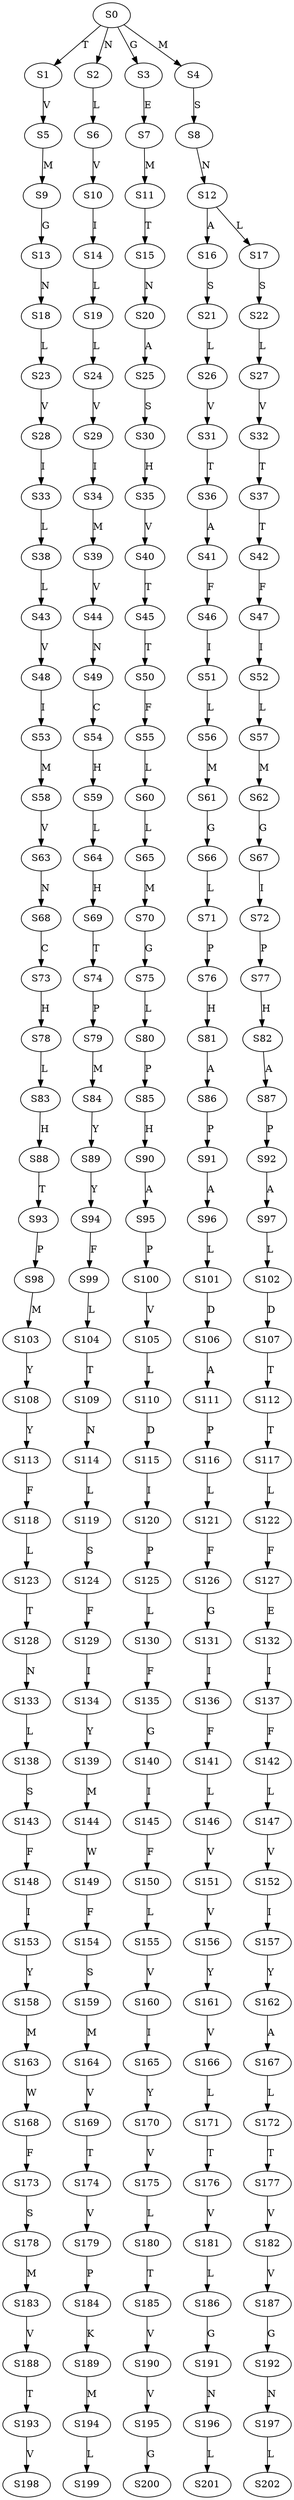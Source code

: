 strict digraph  {
	S0 -> S1 [ label = T ];
	S0 -> S2 [ label = N ];
	S0 -> S3 [ label = G ];
	S0 -> S4 [ label = M ];
	S1 -> S5 [ label = V ];
	S2 -> S6 [ label = L ];
	S3 -> S7 [ label = E ];
	S4 -> S8 [ label = S ];
	S5 -> S9 [ label = M ];
	S6 -> S10 [ label = V ];
	S7 -> S11 [ label = M ];
	S8 -> S12 [ label = N ];
	S9 -> S13 [ label = G ];
	S10 -> S14 [ label = I ];
	S11 -> S15 [ label = T ];
	S12 -> S16 [ label = A ];
	S12 -> S17 [ label = L ];
	S13 -> S18 [ label = N ];
	S14 -> S19 [ label = L ];
	S15 -> S20 [ label = N ];
	S16 -> S21 [ label = S ];
	S17 -> S22 [ label = S ];
	S18 -> S23 [ label = L ];
	S19 -> S24 [ label = L ];
	S20 -> S25 [ label = A ];
	S21 -> S26 [ label = L ];
	S22 -> S27 [ label = L ];
	S23 -> S28 [ label = V ];
	S24 -> S29 [ label = V ];
	S25 -> S30 [ label = S ];
	S26 -> S31 [ label = V ];
	S27 -> S32 [ label = V ];
	S28 -> S33 [ label = I ];
	S29 -> S34 [ label = I ];
	S30 -> S35 [ label = H ];
	S31 -> S36 [ label = T ];
	S32 -> S37 [ label = T ];
	S33 -> S38 [ label = L ];
	S34 -> S39 [ label = M ];
	S35 -> S40 [ label = V ];
	S36 -> S41 [ label = A ];
	S37 -> S42 [ label = T ];
	S38 -> S43 [ label = L ];
	S39 -> S44 [ label = V ];
	S40 -> S45 [ label = T ];
	S41 -> S46 [ label = F ];
	S42 -> S47 [ label = F ];
	S43 -> S48 [ label = V ];
	S44 -> S49 [ label = N ];
	S45 -> S50 [ label = T ];
	S46 -> S51 [ label = I ];
	S47 -> S52 [ label = I ];
	S48 -> S53 [ label = I ];
	S49 -> S54 [ label = C ];
	S50 -> S55 [ label = F ];
	S51 -> S56 [ label = L ];
	S52 -> S57 [ label = L ];
	S53 -> S58 [ label = M ];
	S54 -> S59 [ label = H ];
	S55 -> S60 [ label = L ];
	S56 -> S61 [ label = M ];
	S57 -> S62 [ label = M ];
	S58 -> S63 [ label = V ];
	S59 -> S64 [ label = L ];
	S60 -> S65 [ label = L ];
	S61 -> S66 [ label = G ];
	S62 -> S67 [ label = G ];
	S63 -> S68 [ label = N ];
	S64 -> S69 [ label = H ];
	S65 -> S70 [ label = M ];
	S66 -> S71 [ label = L ];
	S67 -> S72 [ label = I ];
	S68 -> S73 [ label = C ];
	S69 -> S74 [ label = T ];
	S70 -> S75 [ label = G ];
	S71 -> S76 [ label = P ];
	S72 -> S77 [ label = P ];
	S73 -> S78 [ label = H ];
	S74 -> S79 [ label = P ];
	S75 -> S80 [ label = L ];
	S76 -> S81 [ label = H ];
	S77 -> S82 [ label = H ];
	S78 -> S83 [ label = L ];
	S79 -> S84 [ label = M ];
	S80 -> S85 [ label = P ];
	S81 -> S86 [ label = A ];
	S82 -> S87 [ label = A ];
	S83 -> S88 [ label = H ];
	S84 -> S89 [ label = Y ];
	S85 -> S90 [ label = H ];
	S86 -> S91 [ label = P ];
	S87 -> S92 [ label = P ];
	S88 -> S93 [ label = T ];
	S89 -> S94 [ label = Y ];
	S90 -> S95 [ label = A ];
	S91 -> S96 [ label = A ];
	S92 -> S97 [ label = A ];
	S93 -> S98 [ label = P ];
	S94 -> S99 [ label = F ];
	S95 -> S100 [ label = P ];
	S96 -> S101 [ label = L ];
	S97 -> S102 [ label = L ];
	S98 -> S103 [ label = M ];
	S99 -> S104 [ label = L ];
	S100 -> S105 [ label = V ];
	S101 -> S106 [ label = D ];
	S102 -> S107 [ label = D ];
	S103 -> S108 [ label = Y ];
	S104 -> S109 [ label = T ];
	S105 -> S110 [ label = L ];
	S106 -> S111 [ label = A ];
	S107 -> S112 [ label = T ];
	S108 -> S113 [ label = Y ];
	S109 -> S114 [ label = N ];
	S110 -> S115 [ label = D ];
	S111 -> S116 [ label = P ];
	S112 -> S117 [ label = T ];
	S113 -> S118 [ label = F ];
	S114 -> S119 [ label = L ];
	S115 -> S120 [ label = I ];
	S116 -> S121 [ label = L ];
	S117 -> S122 [ label = L ];
	S118 -> S123 [ label = L ];
	S119 -> S124 [ label = S ];
	S120 -> S125 [ label = P ];
	S121 -> S126 [ label = F ];
	S122 -> S127 [ label = F ];
	S123 -> S128 [ label = T ];
	S124 -> S129 [ label = F ];
	S125 -> S130 [ label = L ];
	S126 -> S131 [ label = G ];
	S127 -> S132 [ label = E ];
	S128 -> S133 [ label = N ];
	S129 -> S134 [ label = I ];
	S130 -> S135 [ label = F ];
	S131 -> S136 [ label = I ];
	S132 -> S137 [ label = I ];
	S133 -> S138 [ label = L ];
	S134 -> S139 [ label = Y ];
	S135 -> S140 [ label = G ];
	S136 -> S141 [ label = F ];
	S137 -> S142 [ label = F ];
	S138 -> S143 [ label = S ];
	S139 -> S144 [ label = M ];
	S140 -> S145 [ label = I ];
	S141 -> S146 [ label = L ];
	S142 -> S147 [ label = L ];
	S143 -> S148 [ label = F ];
	S144 -> S149 [ label = W ];
	S145 -> S150 [ label = F ];
	S146 -> S151 [ label = V ];
	S147 -> S152 [ label = V ];
	S148 -> S153 [ label = I ];
	S149 -> S154 [ label = F ];
	S150 -> S155 [ label = L ];
	S151 -> S156 [ label = V ];
	S152 -> S157 [ label = I ];
	S153 -> S158 [ label = Y ];
	S154 -> S159 [ label = S ];
	S155 -> S160 [ label = V ];
	S156 -> S161 [ label = Y ];
	S157 -> S162 [ label = Y ];
	S158 -> S163 [ label = M ];
	S159 -> S164 [ label = M ];
	S160 -> S165 [ label = I ];
	S161 -> S166 [ label = V ];
	S162 -> S167 [ label = A ];
	S163 -> S168 [ label = W ];
	S164 -> S169 [ label = V ];
	S165 -> S170 [ label = Y ];
	S166 -> S171 [ label = L ];
	S167 -> S172 [ label = L ];
	S168 -> S173 [ label = F ];
	S169 -> S174 [ label = T ];
	S170 -> S175 [ label = V ];
	S171 -> S176 [ label = T ];
	S172 -> S177 [ label = T ];
	S173 -> S178 [ label = S ];
	S174 -> S179 [ label = V ];
	S175 -> S180 [ label = L ];
	S176 -> S181 [ label = V ];
	S177 -> S182 [ label = V ];
	S178 -> S183 [ label = M ];
	S179 -> S184 [ label = P ];
	S180 -> S185 [ label = T ];
	S181 -> S186 [ label = L ];
	S182 -> S187 [ label = V ];
	S183 -> S188 [ label = V ];
	S184 -> S189 [ label = K ];
	S185 -> S190 [ label = V ];
	S186 -> S191 [ label = G ];
	S187 -> S192 [ label = G ];
	S188 -> S193 [ label = T ];
	S189 -> S194 [ label = M ];
	S190 -> S195 [ label = V ];
	S191 -> S196 [ label = N ];
	S192 -> S197 [ label = N ];
	S193 -> S198 [ label = V ];
	S194 -> S199 [ label = L ];
	S195 -> S200 [ label = G ];
	S196 -> S201 [ label = L ];
	S197 -> S202 [ label = L ];
}
